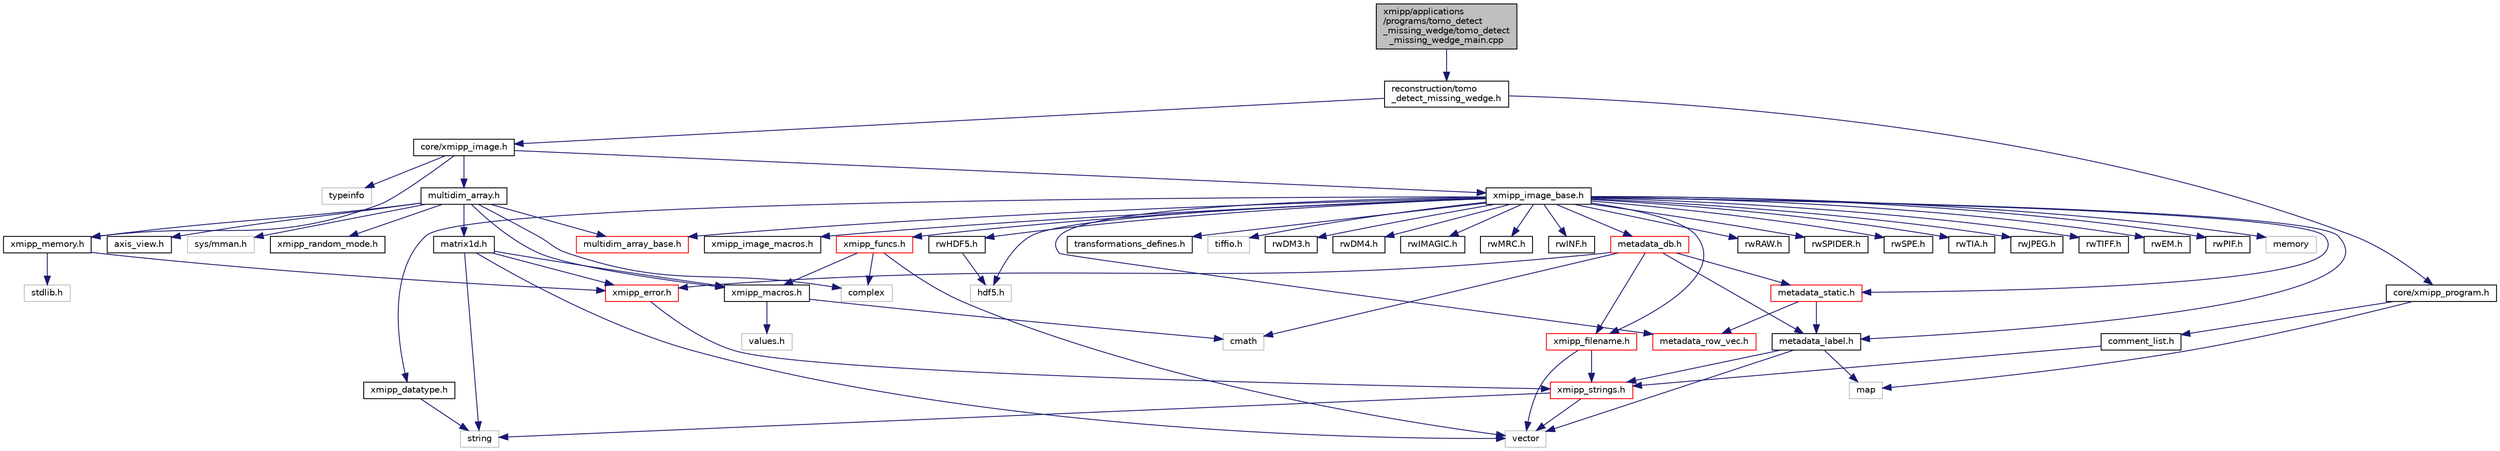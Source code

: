digraph "xmipp/applications/programs/tomo_detect_missing_wedge/tomo_detect_missing_wedge_main.cpp"
{
  edge [fontname="Helvetica",fontsize="10",labelfontname="Helvetica",labelfontsize="10"];
  node [fontname="Helvetica",fontsize="10",shape=record];
  Node0 [label="xmipp/applications\l/programs/tomo_detect\l_missing_wedge/tomo_detect\l_missing_wedge_main.cpp",height=0.2,width=0.4,color="black", fillcolor="grey75", style="filled", fontcolor="black"];
  Node0 -> Node1 [color="midnightblue",fontsize="10",style="solid",fontname="Helvetica"];
  Node1 [label="reconstruction/tomo\l_detect_missing_wedge.h",height=0.2,width=0.4,color="black", fillcolor="white", style="filled",URL="$tomo__detect__missing__wedge_8h.html"];
  Node1 -> Node2 [color="midnightblue",fontsize="10",style="solid",fontname="Helvetica"];
  Node2 [label="core/xmipp_image.h",height=0.2,width=0.4,color="black", fillcolor="white", style="filled",URL="$xmipp__image_8h.html"];
  Node2 -> Node3 [color="midnightblue",fontsize="10",style="solid",fontname="Helvetica"];
  Node3 [label="typeinfo",height=0.2,width=0.4,color="grey75", fillcolor="white", style="filled"];
  Node2 -> Node4 [color="midnightblue",fontsize="10",style="solid",fontname="Helvetica"];
  Node4 [label="multidim_array.h",height=0.2,width=0.4,color="black", fillcolor="white", style="filled",URL="$multidim__array_8h.html"];
  Node4 -> Node5 [color="midnightblue",fontsize="10",style="solid",fontname="Helvetica"];
  Node5 [label="xmipp_macros.h",height=0.2,width=0.4,color="black", fillcolor="white", style="filled",URL="$xmipp__macros_8h.html"];
  Node5 -> Node6 [color="midnightblue",fontsize="10",style="solid",fontname="Helvetica"];
  Node6 [label="values.h",height=0.2,width=0.4,color="grey75", fillcolor="white", style="filled"];
  Node5 -> Node7 [color="midnightblue",fontsize="10",style="solid",fontname="Helvetica"];
  Node7 [label="cmath",height=0.2,width=0.4,color="grey75", fillcolor="white", style="filled"];
  Node4 -> Node8 [color="midnightblue",fontsize="10",style="solid",fontname="Helvetica"];
  Node8 [label="sys/mman.h",height=0.2,width=0.4,color="grey75", fillcolor="white", style="filled"];
  Node4 -> Node9 [color="midnightblue",fontsize="10",style="solid",fontname="Helvetica"];
  Node9 [label="complex",height=0.2,width=0.4,color="grey75", fillcolor="white", style="filled"];
  Node4 -> Node10 [color="midnightblue",fontsize="10",style="solid",fontname="Helvetica"];
  Node10 [label="matrix1d.h",height=0.2,width=0.4,color="black", fillcolor="white", style="filled",URL="$matrix1d_8h.html"];
  Node10 -> Node11 [color="midnightblue",fontsize="10",style="solid",fontname="Helvetica"];
  Node11 [label="string",height=0.2,width=0.4,color="grey75", fillcolor="white", style="filled"];
  Node10 -> Node12 [color="midnightblue",fontsize="10",style="solid",fontname="Helvetica"];
  Node12 [label="vector",height=0.2,width=0.4,color="grey75", fillcolor="white", style="filled"];
  Node10 -> Node13 [color="midnightblue",fontsize="10",style="solid",fontname="Helvetica"];
  Node13 [label="xmipp_error.h",height=0.2,width=0.4,color="red", fillcolor="white", style="filled",URL="$xmipp__error_8h.html"];
  Node13 -> Node15 [color="midnightblue",fontsize="10",style="solid",fontname="Helvetica"];
  Node15 [label="xmipp_strings.h",height=0.2,width=0.4,color="red", fillcolor="white", style="filled",URL="$xmipp__strings_8h.html"];
  Node15 -> Node12 [color="midnightblue",fontsize="10",style="solid",fontname="Helvetica"];
  Node15 -> Node11 [color="midnightblue",fontsize="10",style="solid",fontname="Helvetica"];
  Node10 -> Node5 [color="midnightblue",fontsize="10",style="solid",fontname="Helvetica"];
  Node4 -> Node17 [color="midnightblue",fontsize="10",style="solid",fontname="Helvetica"];
  Node17 [label="xmipp_random_mode.h",height=0.2,width=0.4,color="black", fillcolor="white", style="filled",URL="$xmipp__random__mode_8h.html"];
  Node4 -> Node18 [color="midnightblue",fontsize="10",style="solid",fontname="Helvetica"];
  Node18 [label="multidim_array_base.h",height=0.2,width=0.4,color="red", fillcolor="white", style="filled",URL="$multidim__array__base_8h.html"];
  Node4 -> Node22 [color="midnightblue",fontsize="10",style="solid",fontname="Helvetica"];
  Node22 [label="xmipp_memory.h",height=0.2,width=0.4,color="black", fillcolor="white", style="filled",URL="$xmipp__memory_8h.html"];
  Node22 -> Node23 [color="midnightblue",fontsize="10",style="solid",fontname="Helvetica"];
  Node23 [label="stdlib.h",height=0.2,width=0.4,color="grey75", fillcolor="white", style="filled"];
  Node22 -> Node13 [color="midnightblue",fontsize="10",style="solid",fontname="Helvetica"];
  Node4 -> Node24 [color="midnightblue",fontsize="10",style="solid",fontname="Helvetica"];
  Node24 [label="axis_view.h",height=0.2,width=0.4,color="black", fillcolor="white", style="filled",URL="$axis__view_8h.html"];
  Node2 -> Node25 [color="midnightblue",fontsize="10",style="solid",fontname="Helvetica"];
  Node25 [label="xmipp_image_base.h",height=0.2,width=0.4,color="black", fillcolor="white", style="filled",URL="$xmipp__image__base_8h.html"];
  Node25 -> Node26 [color="midnightblue",fontsize="10",style="solid",fontname="Helvetica"];
  Node26 [label="memory",height=0.2,width=0.4,color="grey75", fillcolor="white", style="filled"];
  Node25 -> Node27 [color="midnightblue",fontsize="10",style="solid",fontname="Helvetica"];
  Node27 [label="xmipp_image_macros.h",height=0.2,width=0.4,color="black", fillcolor="white", style="filled",URL="$xmipp__image__macros_8h.html"];
  Node25 -> Node28 [color="midnightblue",fontsize="10",style="solid",fontname="Helvetica"];
  Node28 [label="xmipp_datatype.h",height=0.2,width=0.4,color="black", fillcolor="white", style="filled",URL="$xmipp__datatype_8h.html"];
  Node28 -> Node11 [color="midnightblue",fontsize="10",style="solid",fontname="Helvetica"];
  Node25 -> Node29 [color="midnightblue",fontsize="10",style="solid",fontname="Helvetica"];
  Node29 [label="metadata_label.h",height=0.2,width=0.4,color="black", fillcolor="white", style="filled",URL="$metadata__label_8h.html"];
  Node29 -> Node30 [color="midnightblue",fontsize="10",style="solid",fontname="Helvetica"];
  Node30 [label="map",height=0.2,width=0.4,color="grey75", fillcolor="white", style="filled"];
  Node29 -> Node15 [color="midnightblue",fontsize="10",style="solid",fontname="Helvetica"];
  Node29 -> Node12 [color="midnightblue",fontsize="10",style="solid",fontname="Helvetica"];
  Node25 -> Node31 [color="midnightblue",fontsize="10",style="solid",fontname="Helvetica"];
  Node31 [label="metadata_row_vec.h",height=0.2,width=0.4,color="red", fillcolor="white", style="filled",URL="$metadata__row__vec_8h.html"];
  Node25 -> Node36 [color="midnightblue",fontsize="10",style="solid",fontname="Helvetica"];
  Node36 [label="metadata_static.h",height=0.2,width=0.4,color="red", fillcolor="white", style="filled",URL="$metadata__static_8h.html"];
  Node36 -> Node29 [color="midnightblue",fontsize="10",style="solid",fontname="Helvetica"];
  Node36 -> Node31 [color="midnightblue",fontsize="10",style="solid",fontname="Helvetica"];
  Node25 -> Node38 [color="midnightblue",fontsize="10",style="solid",fontname="Helvetica"];
  Node38 [label="metadata_db.h",height=0.2,width=0.4,color="red", fillcolor="white", style="filled",URL="$metadata__db_8h.html"];
  Node38 -> Node7 [color="midnightblue",fontsize="10",style="solid",fontname="Helvetica"];
  Node38 -> Node29 [color="midnightblue",fontsize="10",style="solid",fontname="Helvetica"];
  Node38 -> Node36 [color="midnightblue",fontsize="10",style="solid",fontname="Helvetica"];
  Node38 -> Node13 [color="midnightblue",fontsize="10",style="solid",fontname="Helvetica"];
  Node38 -> Node45 [color="midnightblue",fontsize="10",style="solid",fontname="Helvetica"];
  Node45 [label="xmipp_filename.h",height=0.2,width=0.4,color="red", fillcolor="white", style="filled",URL="$xmipp__filename_8h.html"];
  Node45 -> Node12 [color="midnightblue",fontsize="10",style="solid",fontname="Helvetica"];
  Node45 -> Node15 [color="midnightblue",fontsize="10",style="solid",fontname="Helvetica"];
  Node25 -> Node18 [color="midnightblue",fontsize="10",style="solid",fontname="Helvetica"];
  Node25 -> Node45 [color="midnightblue",fontsize="10",style="solid",fontname="Helvetica"];
  Node25 -> Node56 [color="midnightblue",fontsize="10",style="solid",fontname="Helvetica"];
  Node56 [label="transformations_defines.h",height=0.2,width=0.4,color="black", fillcolor="white", style="filled",URL="$transformations__defines_8h.html"];
  Node25 -> Node57 [color="midnightblue",fontsize="10",style="solid",fontname="Helvetica"];
  Node57 [label="xmipp_funcs.h",height=0.2,width=0.4,color="red", fillcolor="white", style="filled",URL="$xmipp__funcs_8h.html"];
  Node57 -> Node9 [color="midnightblue",fontsize="10",style="solid",fontname="Helvetica"];
  Node57 -> Node5 [color="midnightblue",fontsize="10",style="solid",fontname="Helvetica"];
  Node57 -> Node12 [color="midnightblue",fontsize="10",style="solid",fontname="Helvetica"];
  Node25 -> Node59 [color="midnightblue",fontsize="10",style="solid",fontname="Helvetica"];
  Node59 [label="tiffio.h",height=0.2,width=0.4,color="grey75", fillcolor="white", style="filled"];
  Node25 -> Node60 [color="midnightblue",fontsize="10",style="solid",fontname="Helvetica"];
  Node60 [label="hdf5.h",height=0.2,width=0.4,color="grey75", fillcolor="white", style="filled"];
  Node25 -> Node61 [color="midnightblue",fontsize="10",style="solid",fontname="Helvetica"];
  Node61 [label="rwDM3.h",height=0.2,width=0.4,color="black", fillcolor="white", style="filled",URL="$rwDM3_8h.html"];
  Node25 -> Node62 [color="midnightblue",fontsize="10",style="solid",fontname="Helvetica"];
  Node62 [label="rwDM4.h",height=0.2,width=0.4,color="black", fillcolor="white", style="filled",URL="$rwDM4_8h.html"];
  Node25 -> Node63 [color="midnightblue",fontsize="10",style="solid",fontname="Helvetica"];
  Node63 [label="rwIMAGIC.h",height=0.2,width=0.4,color="black", fillcolor="white", style="filled",URL="$rwIMAGIC_8h.html"];
  Node25 -> Node64 [color="midnightblue",fontsize="10",style="solid",fontname="Helvetica"];
  Node64 [label="rwMRC.h",height=0.2,width=0.4,color="black", fillcolor="white", style="filled",URL="$rwMRC_8h.html"];
  Node25 -> Node65 [color="midnightblue",fontsize="10",style="solid",fontname="Helvetica"];
  Node65 [label="rwINF.h",height=0.2,width=0.4,color="black", fillcolor="white", style="filled",URL="$rwINF_8h.html"];
  Node25 -> Node66 [color="midnightblue",fontsize="10",style="solid",fontname="Helvetica"];
  Node66 [label="rwRAW.h",height=0.2,width=0.4,color="black", fillcolor="white", style="filled",URL="$rwRAW_8h.html"];
  Node25 -> Node67 [color="midnightblue",fontsize="10",style="solid",fontname="Helvetica"];
  Node67 [label="rwSPIDER.h",height=0.2,width=0.4,color="black", fillcolor="white", style="filled",URL="$rwSPIDER_8h.html"];
  Node25 -> Node68 [color="midnightblue",fontsize="10",style="solid",fontname="Helvetica"];
  Node68 [label="rwSPE.h",height=0.2,width=0.4,color="black", fillcolor="white", style="filled",URL="$rwSPE_8h.html"];
  Node25 -> Node69 [color="midnightblue",fontsize="10",style="solid",fontname="Helvetica"];
  Node69 [label="rwTIA.h",height=0.2,width=0.4,color="black", fillcolor="white", style="filled",URL="$rwTIA_8h.html"];
  Node25 -> Node70 [color="midnightblue",fontsize="10",style="solid",fontname="Helvetica"];
  Node70 [label="rwJPEG.h",height=0.2,width=0.4,color="black", fillcolor="white", style="filled",URL="$rwJPEG_8h.html"];
  Node25 -> Node71 [color="midnightblue",fontsize="10",style="solid",fontname="Helvetica"];
  Node71 [label="rwTIFF.h",height=0.2,width=0.4,color="black", fillcolor="white", style="filled",URL="$rwTIFF_8h.html"];
  Node25 -> Node72 [color="midnightblue",fontsize="10",style="solid",fontname="Helvetica"];
  Node72 [label="rwEM.h",height=0.2,width=0.4,color="black", fillcolor="white", style="filled",URL="$rwEM_8h.html"];
  Node25 -> Node73 [color="midnightblue",fontsize="10",style="solid",fontname="Helvetica"];
  Node73 [label="rwPIF.h",height=0.2,width=0.4,color="black", fillcolor="white", style="filled",URL="$rwPIF_8h.html"];
  Node25 -> Node74 [color="midnightblue",fontsize="10",style="solid",fontname="Helvetica"];
  Node74 [label="rwHDF5.h",height=0.2,width=0.4,color="black", fillcolor="white", style="filled",URL="$rwHDF5_8h.html"];
  Node74 -> Node60 [color="midnightblue",fontsize="10",style="solid",fontname="Helvetica"];
  Node2 -> Node22 [color="midnightblue",fontsize="10",style="solid",fontname="Helvetica"];
  Node1 -> Node75 [color="midnightblue",fontsize="10",style="solid",fontname="Helvetica"];
  Node75 [label="core/xmipp_program.h",height=0.2,width=0.4,color="black", fillcolor="white", style="filled",URL="$xmipp__program_8h.html"];
  Node75 -> Node30 [color="midnightblue",fontsize="10",style="solid",fontname="Helvetica"];
  Node75 -> Node76 [color="midnightblue",fontsize="10",style="solid",fontname="Helvetica"];
  Node76 [label="comment_list.h",height=0.2,width=0.4,color="black", fillcolor="white", style="filled",URL="$comment__list_8h.html"];
  Node76 -> Node15 [color="midnightblue",fontsize="10",style="solid",fontname="Helvetica"];
}
